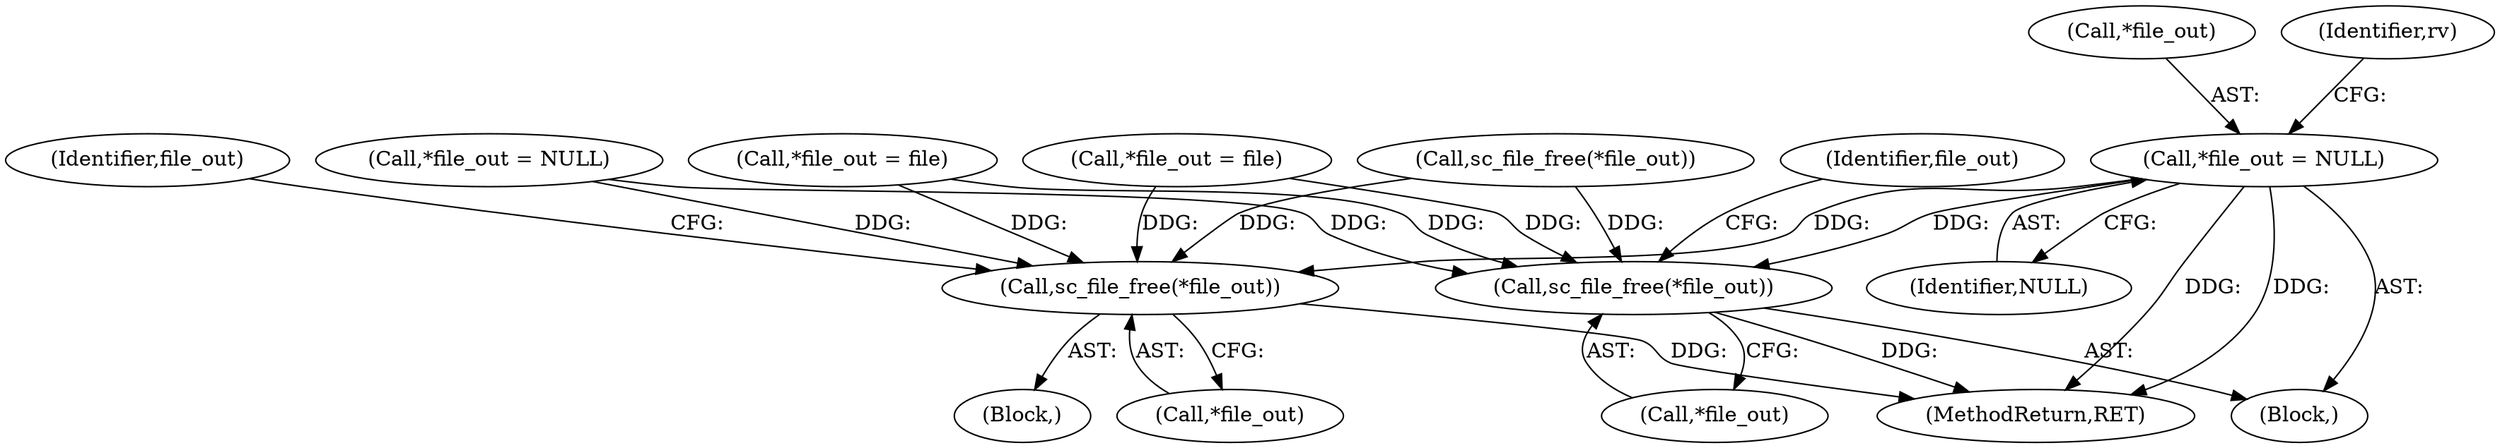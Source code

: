 digraph "0_OpenSC_03628449b75a93787eb2359412a3980365dda49b#diff-f8c0128e14031ed9307d47f10f601b54@pointer" {
"1000883" [label="(Call,*file_out = NULL)"];
"1000880" [label="(Call,sc_file_free(*file_out))"];
"1001072" [label="(Call,sc_file_free(*file_out))"];
"1001073" [label="(Call,*file_out)"];
"1001130" [label="(MethodReturn,RET)"];
"1001075" [label="(Call,*file_out = file)"];
"1001072" [label="(Call,sc_file_free(*file_out))"];
"1000884" [label="(Call,*file_out)"];
"1000138" [label="(Call,*file_out = NULL)"];
"1001077" [label="(Identifier,file_out)"];
"1000879" [label="(Block,)"];
"1000880" [label="(Call,sc_file_free(*file_out))"];
"1000886" [label="(Identifier,NULL)"];
"1000881" [label="(Call,*file_out)"];
"1000885" [label="(Identifier,file_out)"];
"1000388" [label="(Call,*file_out = file)"];
"1000493" [label="(Call,sc_file_free(*file_out))"];
"1000883" [label="(Call,*file_out = NULL)"];
"1001071" [label="(Block,)"];
"1000888" [label="(Identifier,rv)"];
"1000883" -> "1000879"  [label="AST: "];
"1000883" -> "1000886"  [label="CFG: "];
"1000884" -> "1000883"  [label="AST: "];
"1000886" -> "1000883"  [label="AST: "];
"1000888" -> "1000883"  [label="CFG: "];
"1000883" -> "1001130"  [label="DDG: "];
"1000883" -> "1001130"  [label="DDG: "];
"1000883" -> "1000880"  [label="DDG: "];
"1000883" -> "1001072"  [label="DDG: "];
"1000880" -> "1000879"  [label="AST: "];
"1000880" -> "1000881"  [label="CFG: "];
"1000881" -> "1000880"  [label="AST: "];
"1000885" -> "1000880"  [label="CFG: "];
"1000880" -> "1001130"  [label="DDG: "];
"1000388" -> "1000880"  [label="DDG: "];
"1000493" -> "1000880"  [label="DDG: "];
"1000138" -> "1000880"  [label="DDG: "];
"1001075" -> "1000880"  [label="DDG: "];
"1001072" -> "1001071"  [label="AST: "];
"1001072" -> "1001073"  [label="CFG: "];
"1001073" -> "1001072"  [label="AST: "];
"1001077" -> "1001072"  [label="CFG: "];
"1001072" -> "1001130"  [label="DDG: "];
"1000388" -> "1001072"  [label="DDG: "];
"1000493" -> "1001072"  [label="DDG: "];
"1000138" -> "1001072"  [label="DDG: "];
"1001075" -> "1001072"  [label="DDG: "];
}
